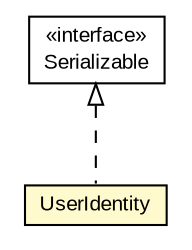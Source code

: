 #!/usr/local/bin/dot
#
# Class diagram 
# Generated by UMLGraph version R5_6-24-gf6e263 (http://www.umlgraph.org/)
#

digraph G {
	edge [fontname="arial",fontsize=10,labelfontname="arial",labelfontsize=10];
	node [fontname="arial",fontsize=10,shape=plaintext];
	nodesep=0.25;
	ranksep=0.5;
	// org.miloss.fgsms.services.interfaces.policyconfiguration.UserIdentity
	c410806 [label=<<table title="org.miloss.fgsms.services.interfaces.policyconfiguration.UserIdentity" border="0" cellborder="1" cellspacing="0" cellpadding="2" port="p" bgcolor="lemonChiffon" href="./UserIdentity.html">
		<tr><td><table border="0" cellspacing="0" cellpadding="1">
<tr><td align="center" balign="center"> UserIdentity </td></tr>
		</table></td></tr>
		</table>>, URL="./UserIdentity.html", fontname="arial", fontcolor="black", fontsize=10.0];
	//org.miloss.fgsms.services.interfaces.policyconfiguration.UserIdentity implements java.io.Serializable
	c411191:p -> c410806:p [dir=back,arrowtail=empty,style=dashed];
	// java.io.Serializable
	c411191 [label=<<table title="java.io.Serializable" border="0" cellborder="1" cellspacing="0" cellpadding="2" port="p" href="http://java.sun.com/j2se/1.4.2/docs/api/java/io/Serializable.html">
		<tr><td><table border="0" cellspacing="0" cellpadding="1">
<tr><td align="center" balign="center"> &#171;interface&#187; </td></tr>
<tr><td align="center" balign="center"> Serializable </td></tr>
		</table></td></tr>
		</table>>, URL="http://java.sun.com/j2se/1.4.2/docs/api/java/io/Serializable.html", fontname="arial", fontcolor="black", fontsize=10.0];
}

